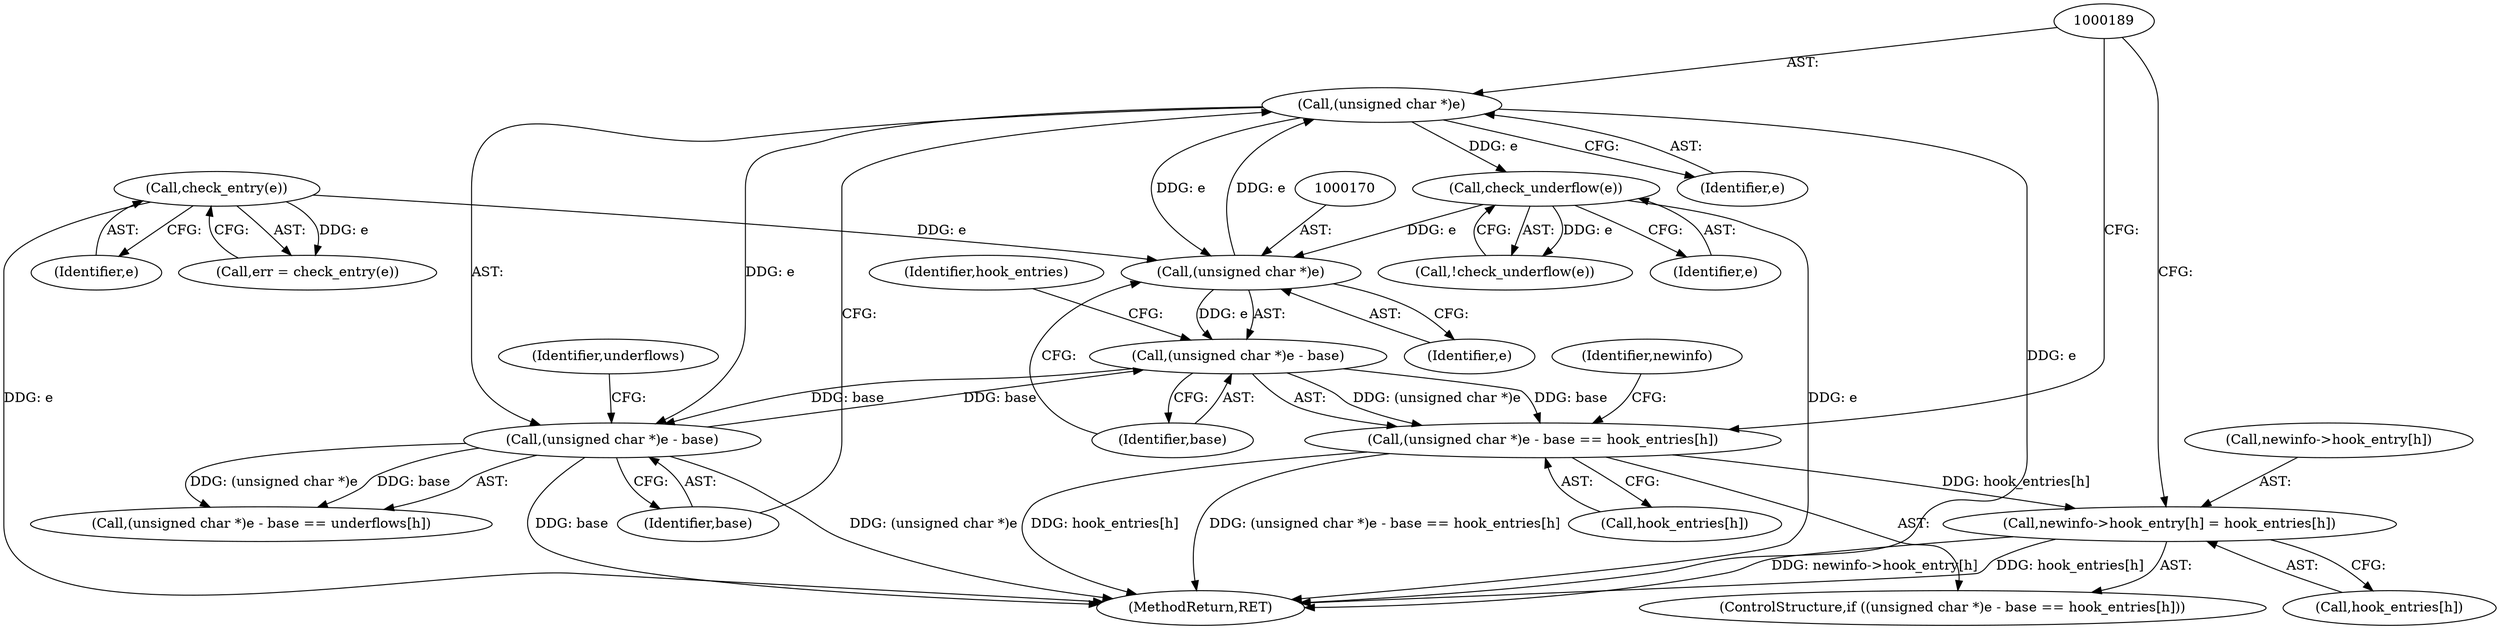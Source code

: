 digraph "0_linux_6e94e0cfb0887e4013b3b930fa6ab1fe6bb6ba91_4@array" {
"1000176" [label="(Call,newinfo->hook_entry[h] = hook_entries[h])"];
"1000167" [label="(Call,(unsigned char *)e - base == hook_entries[h])"];
"1000168" [label="(Call,(unsigned char *)e - base)"];
"1000169" [label="(Call,(unsigned char *)e)"];
"1000188" [label="(Call,(unsigned char *)e)"];
"1000198" [label="(Call,check_underflow(e))"];
"1000142" [label="(Call,check_entry(e))"];
"1000187" [label="(Call,(unsigned char *)e - base)"];
"1000182" [label="(Call,hook_entries[h])"];
"1000166" [label="(ControlStructure,if ((unsigned char *)e - base == hook_entries[h]))"];
"1000197" [label="(Call,!check_underflow(e))"];
"1000188" [label="(Call,(unsigned char *)e)"];
"1000198" [label="(Call,check_underflow(e))"];
"1000191" [label="(Identifier,base)"];
"1000186" [label="(Call,(unsigned char *)e - base == underflows[h])"];
"1000177" [label="(Call,newinfo->hook_entry[h])"];
"1000223" [label="(MethodReturn,RET)"];
"1000143" [label="(Identifier,e)"];
"1000167" [label="(Call,(unsigned char *)e - base == hook_entries[h])"];
"1000171" [label="(Identifier,e)"];
"1000140" [label="(Call,err = check_entry(e))"];
"1000190" [label="(Identifier,e)"];
"1000142" [label="(Call,check_entry(e))"];
"1000169" [label="(Call,(unsigned char *)e)"];
"1000187" [label="(Call,(unsigned char *)e - base)"];
"1000168" [label="(Call,(unsigned char *)e - base)"];
"1000179" [label="(Identifier,newinfo)"];
"1000176" [label="(Call,newinfo->hook_entry[h] = hook_entries[h])"];
"1000174" [label="(Identifier,hook_entries)"];
"1000173" [label="(Call,hook_entries[h])"];
"1000172" [label="(Identifier,base)"];
"1000199" [label="(Identifier,e)"];
"1000193" [label="(Identifier,underflows)"];
"1000176" -> "1000166"  [label="AST: "];
"1000176" -> "1000182"  [label="CFG: "];
"1000177" -> "1000176"  [label="AST: "];
"1000182" -> "1000176"  [label="AST: "];
"1000189" -> "1000176"  [label="CFG: "];
"1000176" -> "1000223"  [label="DDG: newinfo->hook_entry[h]"];
"1000176" -> "1000223"  [label="DDG: hook_entries[h]"];
"1000167" -> "1000176"  [label="DDG: hook_entries[h]"];
"1000167" -> "1000166"  [label="AST: "];
"1000167" -> "1000173"  [label="CFG: "];
"1000168" -> "1000167"  [label="AST: "];
"1000173" -> "1000167"  [label="AST: "];
"1000179" -> "1000167"  [label="CFG: "];
"1000189" -> "1000167"  [label="CFG: "];
"1000167" -> "1000223"  [label="DDG: hook_entries[h]"];
"1000167" -> "1000223"  [label="DDG: (unsigned char *)e - base == hook_entries[h]"];
"1000168" -> "1000167"  [label="DDG: (unsigned char *)e"];
"1000168" -> "1000167"  [label="DDG: base"];
"1000168" -> "1000172"  [label="CFG: "];
"1000169" -> "1000168"  [label="AST: "];
"1000172" -> "1000168"  [label="AST: "];
"1000174" -> "1000168"  [label="CFG: "];
"1000169" -> "1000168"  [label="DDG: e"];
"1000187" -> "1000168"  [label="DDG: base"];
"1000168" -> "1000187"  [label="DDG: base"];
"1000169" -> "1000171"  [label="CFG: "];
"1000170" -> "1000169"  [label="AST: "];
"1000171" -> "1000169"  [label="AST: "];
"1000172" -> "1000169"  [label="CFG: "];
"1000188" -> "1000169"  [label="DDG: e"];
"1000198" -> "1000169"  [label="DDG: e"];
"1000142" -> "1000169"  [label="DDG: e"];
"1000169" -> "1000188"  [label="DDG: e"];
"1000188" -> "1000187"  [label="AST: "];
"1000188" -> "1000190"  [label="CFG: "];
"1000189" -> "1000188"  [label="AST: "];
"1000190" -> "1000188"  [label="AST: "];
"1000191" -> "1000188"  [label="CFG: "];
"1000188" -> "1000223"  [label="DDG: e"];
"1000188" -> "1000187"  [label="DDG: e"];
"1000188" -> "1000198"  [label="DDG: e"];
"1000198" -> "1000197"  [label="AST: "];
"1000198" -> "1000199"  [label="CFG: "];
"1000199" -> "1000198"  [label="AST: "];
"1000197" -> "1000198"  [label="CFG: "];
"1000198" -> "1000223"  [label="DDG: e"];
"1000198" -> "1000197"  [label="DDG: e"];
"1000142" -> "1000140"  [label="AST: "];
"1000142" -> "1000143"  [label="CFG: "];
"1000143" -> "1000142"  [label="AST: "];
"1000140" -> "1000142"  [label="CFG: "];
"1000142" -> "1000223"  [label="DDG: e"];
"1000142" -> "1000140"  [label="DDG: e"];
"1000187" -> "1000186"  [label="AST: "];
"1000187" -> "1000191"  [label="CFG: "];
"1000191" -> "1000187"  [label="AST: "];
"1000193" -> "1000187"  [label="CFG: "];
"1000187" -> "1000223"  [label="DDG: (unsigned char *)e"];
"1000187" -> "1000223"  [label="DDG: base"];
"1000187" -> "1000186"  [label="DDG: (unsigned char *)e"];
"1000187" -> "1000186"  [label="DDG: base"];
}
